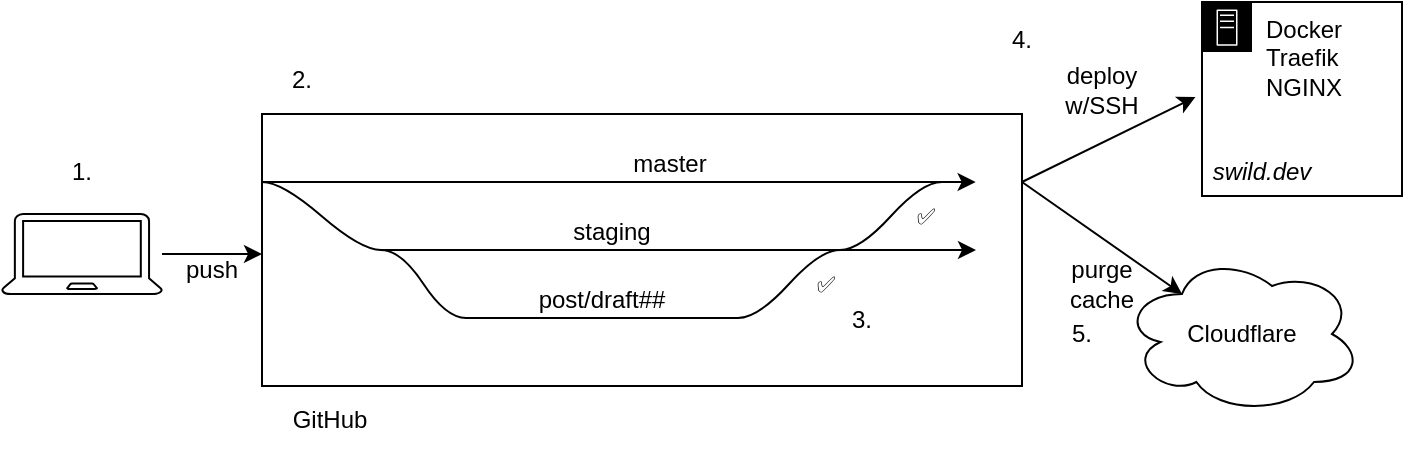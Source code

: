 <mxfile version="13.5.7" type="device"><diagram id="RkdE6qJ8LYFIUkaJ2vSl" name="Page-1"><mxGraphModel dx="655" dy="483" grid="1" gridSize="10" guides="1" tooltips="1" connect="1" arrows="1" fold="1" page="1" pageScale="1" pageWidth="850" pageHeight="1100" math="0" shadow="0"><root><mxCell id="0"/><mxCell id="1" parent="0"/><mxCell id="4oovsMBreTbNofoEtIGC-2" value="" style="pointerEvents=1;shadow=0;dashed=0;html=1;labelPosition=center;verticalLabelPosition=bottom;verticalAlign=top;outlineConnect=0;align=center;shape=mxgraph.office.devices.laptop;fillColor=none;stroke=none;" parent="1" vertex="1"><mxGeometry x="90" y="130" width="80" height="40" as="geometry"/></mxCell><mxCell id="4oovsMBreTbNofoEtIGC-4" value="" style="endArrow=classic;html=1;" parent="1" source="4oovsMBreTbNofoEtIGC-2" edge="1"><mxGeometry width="50" height="50" relative="1" as="geometry"><mxPoint x="180" y="150" as="sourcePoint"/><mxPoint x="220" y="150" as="targetPoint"/></mxGeometry></mxCell><mxCell id="4oovsMBreTbNofoEtIGC-35" value="" style="group" parent="1" vertex="1" connectable="0"><mxGeometry x="220" y="80" width="380" height="170" as="geometry"/></mxCell><mxCell id="4oovsMBreTbNofoEtIGC-34" value="" style="rounded=0;whiteSpace=wrap;html=1;fillColor=none;" parent="4oovsMBreTbNofoEtIGC-35" vertex="1"><mxGeometry width="380" height="136" as="geometry"/></mxCell><mxCell id="4oovsMBreTbNofoEtIGC-10" value="GitHub" style="text;html=1;align=center;verticalAlign=middle;whiteSpace=wrap;rounded=0;stroke=none;" parent="4oovsMBreTbNofoEtIGC-35" vertex="1"><mxGeometry y="136" width="68" height="34" as="geometry"/></mxCell><mxCell id="4oovsMBreTbNofoEtIGC-12" value="master" style="whiteSpace=wrap;html=1;shape=partialRectangle;top=0;left=0;bottom=1;right=0;points=[[0,1],[1,1]];fillColor=none;align=center;verticalAlign=bottom;routingCenterY=0.5;snapToPoint=1;recursiveResize=0;autosize=1;treeFolding=1;treeMoving=1;newEdgeStyle={&quot;edgeStyle&quot;:&quot;entityRelationEdgeStyle&quot;,&quot;startArrow&quot;:&quot;none&quot;,&quot;endArrow&quot;:&quot;none&quot;,&quot;segment&quot;:10,&quot;curved&quot;:1};" parent="4oovsMBreTbNofoEtIGC-35" vertex="1"><mxGeometry x="68" width="272" height="34" as="geometry"/></mxCell><mxCell id="4oovsMBreTbNofoEtIGC-13" value="" style="edgeStyle=entityRelationEdgeStyle;startArrow=none;endArrow=none;segment=10;curved=1;" parent="4oovsMBreTbNofoEtIGC-35" target="4oovsMBreTbNofoEtIGC-12" edge="1"><mxGeometry relative="1" as="geometry"><mxPoint y="34" as="sourcePoint"/></mxGeometry></mxCell><mxCell id="4oovsMBreTbNofoEtIGC-15" value="staging" style="whiteSpace=wrap;html=1;shape=partialRectangle;top=0;left=0;bottom=1;right=0;points=[[0,1],[1,1]];fillColor=none;align=center;verticalAlign=bottom;routingCenterY=0.5;snapToPoint=1;recursiveResize=0;autosize=1;treeFolding=1;treeMoving=1;newEdgeStyle={&quot;edgeStyle&quot;:&quot;entityRelationEdgeStyle&quot;,&quot;startArrow&quot;:&quot;none&quot;,&quot;endArrow&quot;:&quot;none&quot;,&quot;segment&quot;:10,&quot;curved&quot;:1};" parent="4oovsMBreTbNofoEtIGC-35" vertex="1"><mxGeometry x="59.5" y="34" width="229.5" height="34" as="geometry"/></mxCell><mxCell id="4oovsMBreTbNofoEtIGC-16" value="" style="edgeStyle=entityRelationEdgeStyle;startArrow=none;endArrow=none;segment=10;curved=1;" parent="4oovsMBreTbNofoEtIGC-35" target="4oovsMBreTbNofoEtIGC-15" edge="1"><mxGeometry relative="1" as="geometry"><mxPoint y="34" as="sourcePoint"/></mxGeometry></mxCell><mxCell id="4oovsMBreTbNofoEtIGC-17" value="post/draft##" style="whiteSpace=wrap;html=1;shape=partialRectangle;top=0;left=0;bottom=1;right=0;points=[[0,1],[1,1]];fillColor=none;align=center;verticalAlign=bottom;routingCenterY=0.5;snapToPoint=1;recursiveResize=0;autosize=1;treeFolding=1;treeMoving=1;newEdgeStyle={&quot;edgeStyle&quot;:&quot;entityRelationEdgeStyle&quot;,&quot;startArrow&quot;:&quot;none&quot;,&quot;endArrow&quot;:&quot;none&quot;,&quot;segment&quot;:10,&quot;curved&quot;:1};" parent="4oovsMBreTbNofoEtIGC-35" vertex="1"><mxGeometry x="102" y="68" width="136" height="34" as="geometry"/></mxCell><mxCell id="4oovsMBreTbNofoEtIGC-18" value="" style="edgeStyle=entityRelationEdgeStyle;startArrow=none;endArrow=none;segment=10;curved=1;exitX=0;exitY=1;exitDx=0;exitDy=0;" parent="4oovsMBreTbNofoEtIGC-35" source="4oovsMBreTbNofoEtIGC-15" target="4oovsMBreTbNofoEtIGC-17" edge="1"><mxGeometry relative="1" as="geometry"><mxPoint x="51" y="68" as="sourcePoint"/></mxGeometry></mxCell><mxCell id="4oovsMBreTbNofoEtIGC-25" value="" style="edgeStyle=entityRelationEdgeStyle;startArrow=none;endArrow=none;segment=10;curved=1;exitX=1;exitY=1;exitDx=0;exitDy=0;entryX=1;entryY=1;entryDx=0;entryDy=0;" parent="4oovsMBreTbNofoEtIGC-35" source="4oovsMBreTbNofoEtIGC-15" target="4oovsMBreTbNofoEtIGC-12" edge="1"><mxGeometry relative="1" as="geometry"><mxPoint x="306" y="68" as="sourcePoint"/><mxPoint x="330" y="34" as="targetPoint"/></mxGeometry></mxCell><mxCell id="4oovsMBreTbNofoEtIGC-38" value="&amp;nbsp;✅" style="edgeLabel;html=1;align=center;verticalAlign=middle;resizable=0;points=[];labelBackgroundColor=none;" parent="4oovsMBreTbNofoEtIGC-25" vertex="1" connectable="0"><mxGeometry x="0.154" y="2" relative="1" as="geometry"><mxPoint x="13.42" y="5.25" as="offset"/></mxGeometry></mxCell><mxCell id="4oovsMBreTbNofoEtIGC-27" value="" style="edgeStyle=entityRelationEdgeStyle;startArrow=none;endArrow=none;segment=10;curved=1;exitX=1;exitY=1;exitDx=0;exitDy=0;entryX=1;entryY=1;entryDx=0;entryDy=0;" parent="4oovsMBreTbNofoEtIGC-35" source="4oovsMBreTbNofoEtIGC-17" target="4oovsMBreTbNofoEtIGC-15" edge="1"><mxGeometry relative="1" as="geometry"><mxPoint x="289" y="102.238" as="sourcePoint"/><mxPoint x="340.243" y="135.995" as="targetPoint"/></mxGeometry></mxCell><mxCell id="4oovsMBreTbNofoEtIGC-37" value="&amp;nbsp;✅" style="edgeLabel;html=1;align=center;verticalAlign=middle;resizable=0;points=[];labelBackgroundColor=none;" parent="4oovsMBreTbNofoEtIGC-27" vertex="1" connectable="0"><mxGeometry x="0.142" relative="1" as="geometry"><mxPoint x="13.33" y="3.48" as="offset"/></mxGeometry></mxCell><mxCell id="4oovsMBreTbNofoEtIGC-32" value="" style="endArrow=classic;html=1;" parent="4oovsMBreTbNofoEtIGC-35" edge="1"><mxGeometry width="50" height="50" relative="1" as="geometry"><mxPoint x="289" y="68" as="sourcePoint"/><mxPoint x="357" y="68" as="targetPoint"/></mxGeometry></mxCell><mxCell id="4oovsMBreTbNofoEtIGC-33" value="" style="endArrow=classic;html=1;entryX=0.939;entryY=0.25;entryDx=0;entryDy=0;entryPerimeter=0;" parent="4oovsMBreTbNofoEtIGC-35" target="4oovsMBreTbNofoEtIGC-34" edge="1"><mxGeometry width="50" height="50" relative="1" as="geometry"><mxPoint x="323" y="34" as="sourcePoint"/><mxPoint x="357" y="32.3" as="targetPoint"/></mxGeometry></mxCell><mxCell id="LNdFnnFEvR_i7tfkxHy3-10" value="3." style="text;html=1;strokeColor=none;fillColor=none;align=center;verticalAlign=middle;whiteSpace=wrap;rounded=0;" vertex="1" parent="4oovsMBreTbNofoEtIGC-35"><mxGeometry x="280" y="90" width="40" height="25" as="geometry"/></mxCell><mxCell id="S5QqxPNevStiGp3n1084-6" value="" style="endArrow=classic;html=1;exitX=1;exitY=0.25;exitDx=0;exitDy=0;entryX=0;entryY=0.5;entryDx=0;entryDy=0;entryPerimeter=0;" parent="1" source="4oovsMBreTbNofoEtIGC-34" edge="1"><mxGeometry width="50" height="50" relative="1" as="geometry"><mxPoint x="610" y="120" as="sourcePoint"/><mxPoint x="686.75" y="71.5" as="targetPoint"/></mxGeometry></mxCell><mxCell id="S5QqxPNevStiGp3n1084-7" value="Cloudflare" style="ellipse;shape=cloud;whiteSpace=wrap;html=1;fillColor=none;" parent="1" vertex="1"><mxGeometry x="650" y="150" width="120" height="80" as="geometry"/></mxCell><mxCell id="S5QqxPNevStiGp3n1084-9" value="" style="endArrow=classic;html=1;exitX=1;exitY=0.25;exitDx=0;exitDy=0;entryX=0.25;entryY=0.25;entryDx=0;entryDy=0;entryPerimeter=0;labelBackgroundColor=#ffffff;" parent="1" source="4oovsMBreTbNofoEtIGC-34" target="S5QqxPNevStiGp3n1084-7" edge="1"><mxGeometry width="50" height="50" relative="1" as="geometry"><mxPoint x="630" y="200" as="sourcePoint"/><mxPoint x="680" y="150" as="targetPoint"/></mxGeometry></mxCell><mxCell id="S5QqxPNevStiGp3n1084-11" value="deploy w/SSH" style="text;html=1;strokeColor=none;fillColor=none;align=center;verticalAlign=middle;whiteSpace=wrap;rounded=0;" parent="1" vertex="1"><mxGeometry x="620" y="55" width="40" height="25" as="geometry"/></mxCell><mxCell id="S5QqxPNevStiGp3n1084-12" value="purge cache" style="text;html=1;strokeColor=none;fillColor=none;align=center;verticalAlign=middle;whiteSpace=wrap;rounded=0;" parent="1" vertex="1"><mxGeometry x="620" y="152.5" width="40" height="25" as="geometry"/></mxCell><mxCell id="S5QqxPNevStiGp3n1084-14" value="push" style="text;html=1;strokeColor=none;fillColor=none;align=center;verticalAlign=middle;whiteSpace=wrap;rounded=0;" parent="1" vertex="1"><mxGeometry x="180" y="152.5" width="30" height="10" as="geometry"/></mxCell><mxCell id="S5QqxPNevStiGp3n1084-17" value="&lt;font&gt;Docker&lt;br&gt;Traefik&lt;br&gt;NGINX&lt;br&gt;&lt;/font&gt;" style="points=[[0,0],[0.25,0],[0.5,0],[0.75,0],[1,0],[1,0.25],[1,0.5],[1,0.75],[1,1],[0.75,1],[0.5,1],[0.25,1],[0,1],[0,0.75],[0,0.5],[0,0.25]];outlineConnect=0;html=1;whiteSpace=wrap;fontSize=12;fontStyle=0;shape=mxgraph.aws4.group;grIcon=mxgraph.aws4.group_on_premise;verticalAlign=top;align=left;spacingLeft=30;dashed=0;labelBackgroundColor=none;fillColor=none;" parent="1" vertex="1"><mxGeometry x="690" y="24" width="100" height="97" as="geometry"/></mxCell><mxCell id="S5QqxPNevStiGp3n1084-18" value="&lt;i&gt;swild.dev&lt;/i&gt;" style="text;html=1;strokeColor=none;fillColor=none;align=center;verticalAlign=middle;whiteSpace=wrap;rounded=0;" parent="1" vertex="1"><mxGeometry x="700" y="96" width="40" height="25" as="geometry"/></mxCell><mxCell id="LNdFnnFEvR_i7tfkxHy3-7" value="2." style="text;html=1;strokeColor=none;fillColor=none;align=center;verticalAlign=middle;whiteSpace=wrap;rounded=0;" vertex="1" parent="1"><mxGeometry x="220" y="50" width="40" height="25" as="geometry"/></mxCell><mxCell id="LNdFnnFEvR_i7tfkxHy3-8" value="1." style="text;html=1;strokeColor=none;fillColor=none;align=center;verticalAlign=middle;whiteSpace=wrap;rounded=0;" vertex="1" parent="1"><mxGeometry x="110" y="96" width="40" height="25" as="geometry"/></mxCell><mxCell id="LNdFnnFEvR_i7tfkxHy3-9" value="4." style="text;html=1;strokeColor=none;fillColor=none;align=center;verticalAlign=middle;whiteSpace=wrap;rounded=0;" vertex="1" parent="1"><mxGeometry x="580" y="30" width="40" height="25" as="geometry"/></mxCell><mxCell id="LNdFnnFEvR_i7tfkxHy3-11" value="5." style="text;html=1;strokeColor=none;fillColor=none;align=center;verticalAlign=middle;whiteSpace=wrap;rounded=0;" vertex="1" parent="1"><mxGeometry x="610" y="177.5" width="40" height="25" as="geometry"/></mxCell></root></mxGraphModel></diagram></mxfile>